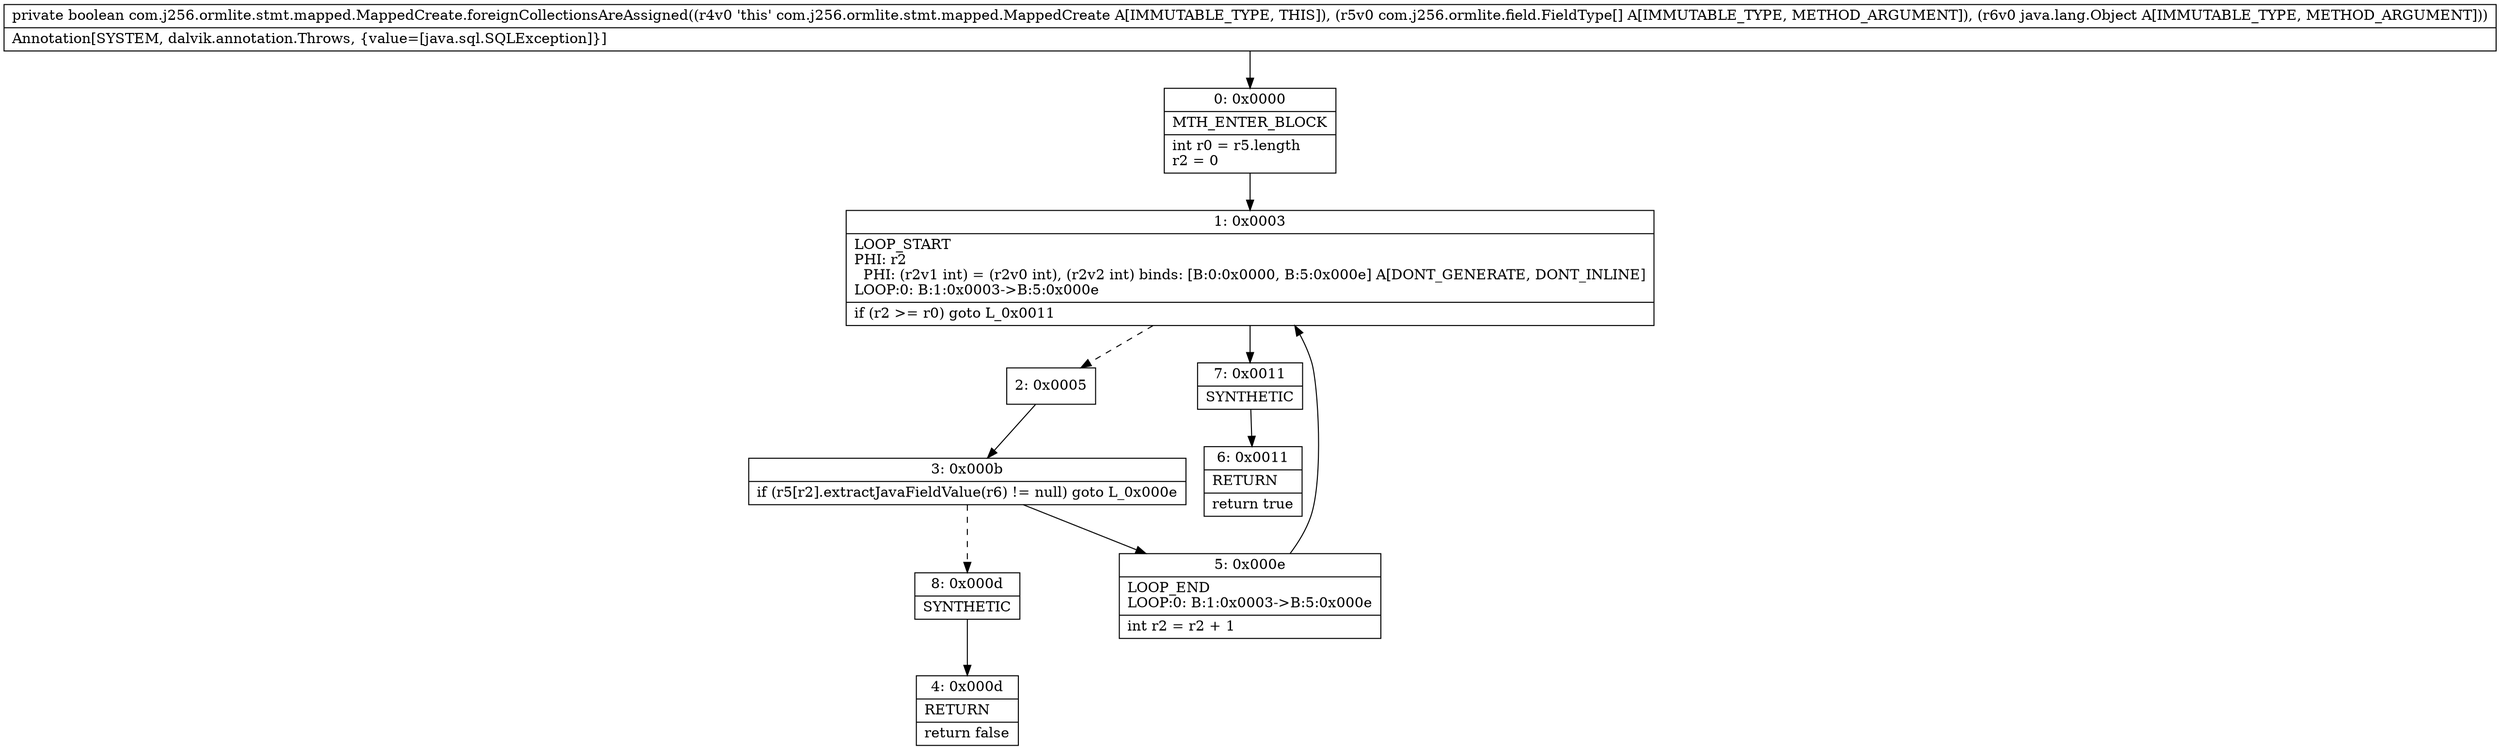 digraph "CFG forcom.j256.ormlite.stmt.mapped.MappedCreate.foreignCollectionsAreAssigned([Lcom\/j256\/ormlite\/field\/FieldType;Ljava\/lang\/Object;)Z" {
Node_0 [shape=record,label="{0\:\ 0x0000|MTH_ENTER_BLOCK\l|int r0 = r5.length\lr2 = 0\l}"];
Node_1 [shape=record,label="{1\:\ 0x0003|LOOP_START\lPHI: r2 \l  PHI: (r2v1 int) = (r2v0 int), (r2v2 int) binds: [B:0:0x0000, B:5:0x000e] A[DONT_GENERATE, DONT_INLINE]\lLOOP:0: B:1:0x0003\-\>B:5:0x000e\l|if (r2 \>= r0) goto L_0x0011\l}"];
Node_2 [shape=record,label="{2\:\ 0x0005}"];
Node_3 [shape=record,label="{3\:\ 0x000b|if (r5[r2].extractJavaFieldValue(r6) != null) goto L_0x000e\l}"];
Node_4 [shape=record,label="{4\:\ 0x000d|RETURN\l|return false\l}"];
Node_5 [shape=record,label="{5\:\ 0x000e|LOOP_END\lLOOP:0: B:1:0x0003\-\>B:5:0x000e\l|int r2 = r2 + 1\l}"];
Node_6 [shape=record,label="{6\:\ 0x0011|RETURN\l|return true\l}"];
Node_7 [shape=record,label="{7\:\ 0x0011|SYNTHETIC\l}"];
Node_8 [shape=record,label="{8\:\ 0x000d|SYNTHETIC\l}"];
MethodNode[shape=record,label="{private boolean com.j256.ormlite.stmt.mapped.MappedCreate.foreignCollectionsAreAssigned((r4v0 'this' com.j256.ormlite.stmt.mapped.MappedCreate A[IMMUTABLE_TYPE, THIS]), (r5v0 com.j256.ormlite.field.FieldType[] A[IMMUTABLE_TYPE, METHOD_ARGUMENT]), (r6v0 java.lang.Object A[IMMUTABLE_TYPE, METHOD_ARGUMENT]))  | Annotation[SYSTEM, dalvik.annotation.Throws, \{value=[java.sql.SQLException]\}]\l}"];
MethodNode -> Node_0;
Node_0 -> Node_1;
Node_1 -> Node_2[style=dashed];
Node_1 -> Node_7;
Node_2 -> Node_3;
Node_3 -> Node_5;
Node_3 -> Node_8[style=dashed];
Node_5 -> Node_1;
Node_7 -> Node_6;
Node_8 -> Node_4;
}

